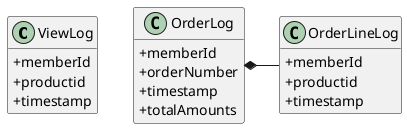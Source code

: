 @startuml

hide empty methods
hide empty attributes
skinparam ClassAttributeIconSize 0

class ViewLog {
    +memberId
    +productid
    +timestamp
}

class OrderLog {
    +memberId
    +orderNumber
    +timestamp
    +totalAmounts
}

class OrderLineLog {
    +memberId
    +productid
    +timestamp
}

ViewLog -[hidden]right- OrderLog
OrderLog *-right- OrderLineLog

@enduml